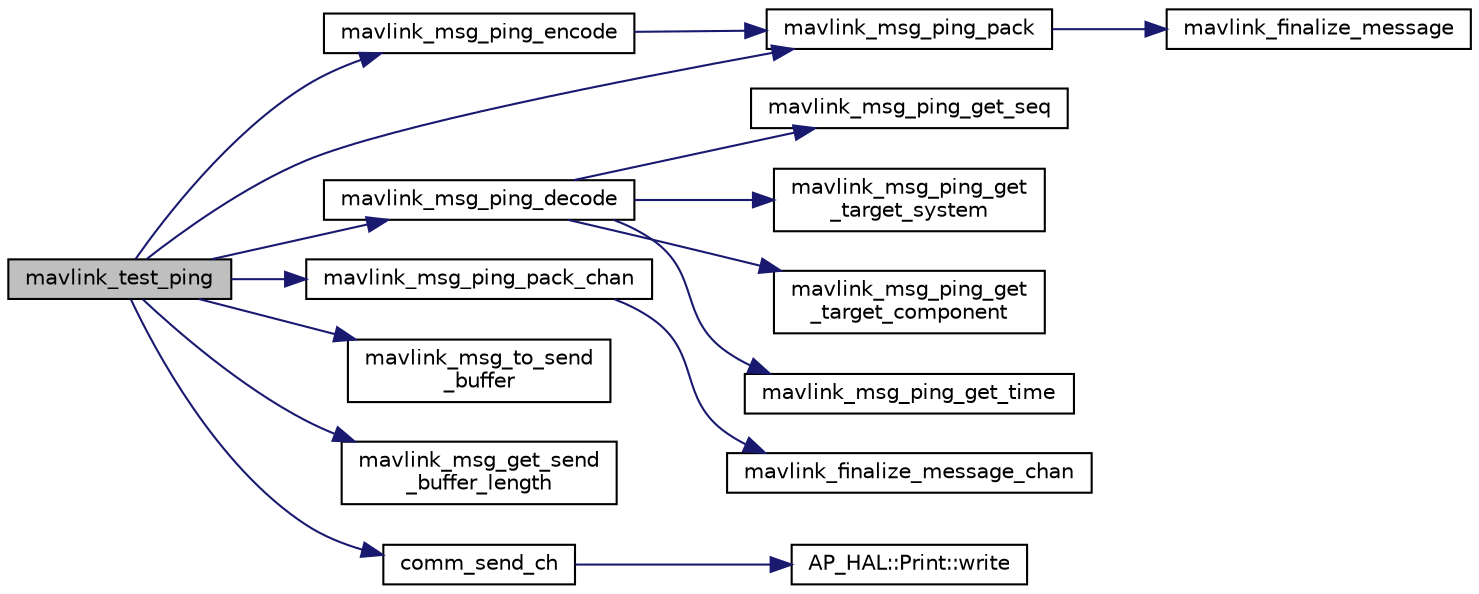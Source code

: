 digraph "mavlink_test_ping"
{
 // INTERACTIVE_SVG=YES
  edge [fontname="Helvetica",fontsize="10",labelfontname="Helvetica",labelfontsize="10"];
  node [fontname="Helvetica",fontsize="10",shape=record];
  rankdir="LR";
  Node1 [label="mavlink_test_ping",height=0.2,width=0.4,color="black", fillcolor="grey75", style="filled" fontcolor="black"];
  Node1 -> Node2 [color="midnightblue",fontsize="10",style="solid",fontname="Helvetica"];
  Node2 [label="mavlink_msg_ping_encode",height=0.2,width=0.4,color="black", fillcolor="white", style="filled",URL="$v0_89_2common_2mavlink__msg__ping_8h.html#af8bd0f9da850420a21a0c15e406a02f3",tooltip="Encode a ping struct into a message. "];
  Node2 -> Node3 [color="midnightblue",fontsize="10",style="solid",fontname="Helvetica"];
  Node3 [label="mavlink_msg_ping_pack",height=0.2,width=0.4,color="black", fillcolor="white", style="filled",URL="$v0_89_2common_2mavlink__msg__ping_8h.html#a4e7377b42da6581071c2c72630c94b78",tooltip="Pack a ping message. "];
  Node3 -> Node4 [color="midnightblue",fontsize="10",style="solid",fontname="Helvetica"];
  Node4 [label="mavlink_finalize_message",height=0.2,width=0.4,color="black", fillcolor="white", style="filled",URL="$v0_89_2mavlink__helpers_8h.html#af3bea083c5ec83f5b6570b2bd4a817d0",tooltip="Finalize a MAVLink message with MAVLINK_COMM_0 as default channel. "];
  Node1 -> Node5 [color="midnightblue",fontsize="10",style="solid",fontname="Helvetica"];
  Node5 [label="mavlink_msg_ping_decode",height=0.2,width=0.4,color="black", fillcolor="white", style="filled",URL="$v0_89_2common_2mavlink__msg__ping_8h.html#adb00250be75a1464a99d3c311111f193",tooltip="Decode a ping message into a struct. "];
  Node5 -> Node6 [color="midnightblue",fontsize="10",style="solid",fontname="Helvetica"];
  Node6 [label="mavlink_msg_ping_get_seq",height=0.2,width=0.4,color="black", fillcolor="white", style="filled",URL="$v0_89_2common_2mavlink__msg__ping_8h.html#a27cf0f3730baea2d8a30775bf327ca0f",tooltip="Send a ping message. "];
  Node5 -> Node7 [color="midnightblue",fontsize="10",style="solid",fontname="Helvetica"];
  Node7 [label="mavlink_msg_ping_get\l_target_system",height=0.2,width=0.4,color="black", fillcolor="white", style="filled",URL="$v0_89_2common_2mavlink__msg__ping_8h.html#ab426aa49db73be9972e7dae0deb3e64a",tooltip="Get field target_system from ping message. "];
  Node5 -> Node8 [color="midnightblue",fontsize="10",style="solid",fontname="Helvetica"];
  Node8 [label="mavlink_msg_ping_get\l_target_component",height=0.2,width=0.4,color="black", fillcolor="white", style="filled",URL="$v0_89_2common_2mavlink__msg__ping_8h.html#a8156363d6d8655bfd26f4eff5682117a",tooltip="Get field target_component from ping message. "];
  Node5 -> Node9 [color="midnightblue",fontsize="10",style="solid",fontname="Helvetica"];
  Node9 [label="mavlink_msg_ping_get_time",height=0.2,width=0.4,color="black", fillcolor="white", style="filled",URL="$v0_89_2common_2mavlink__msg__ping_8h.html#ae949ed18d494a8bf5f8e7914123812b2",tooltip="Get field time from ping message. "];
  Node1 -> Node3 [color="midnightblue",fontsize="10",style="solid",fontname="Helvetica"];
  Node1 -> Node10 [color="midnightblue",fontsize="10",style="solid",fontname="Helvetica"];
  Node10 [label="mavlink_msg_ping_pack_chan",height=0.2,width=0.4,color="black", fillcolor="white", style="filled",URL="$v0_89_2common_2mavlink__msg__ping_8h.html#a2f1553dd7725ecb2fbd535caf2f918f1",tooltip="Pack a ping message on a channel. "];
  Node10 -> Node11 [color="midnightblue",fontsize="10",style="solid",fontname="Helvetica"];
  Node11 [label="mavlink_finalize_message_chan",height=0.2,width=0.4,color="black", fillcolor="white", style="filled",URL="$v0_89_2mavlink__helpers_8h.html#aa66131138fc02101dcc73b4b556ab422",tooltip="Finalize a MAVLink message with channel assignment. "];
  Node1 -> Node12 [color="midnightblue",fontsize="10",style="solid",fontname="Helvetica"];
  Node12 [label="mavlink_msg_to_send\l_buffer",height=0.2,width=0.4,color="black", fillcolor="white", style="filled",URL="$v0_89_2mavlink__helpers_8h.html#afea0a9befa84822fd62c2899ea0d849e",tooltip="Pack a message to send it over a serial byte stream. "];
  Node1 -> Node13 [color="midnightblue",fontsize="10",style="solid",fontname="Helvetica"];
  Node13 [label="mavlink_msg_get_send\l_buffer_length",height=0.2,width=0.4,color="black", fillcolor="white", style="filled",URL="$v0_89_2protocol_8h.html#aa86c08f27aabb7a2e12a67f189f590c8",tooltip="Get the required buffer size for this message. "];
  Node1 -> Node14 [color="midnightblue",fontsize="10",style="solid",fontname="Helvetica"];
  Node14 [label="comm_send_ch",height=0.2,width=0.4,color="black", fillcolor="white", style="filled",URL="$GCS__MAVLink_8h.html#ab753873a1ee10adedd0ce246311468f8"];
  Node14 -> Node15 [color="midnightblue",fontsize="10",style="solid",fontname="Helvetica"];
  Node15 [label="AP_HAL::Print::write",height=0.2,width=0.4,color="black", fillcolor="white", style="filled",URL="$classAP__HAL_1_1Print.html#acc65391952a43334f8f5c9bef341f501"];
}
